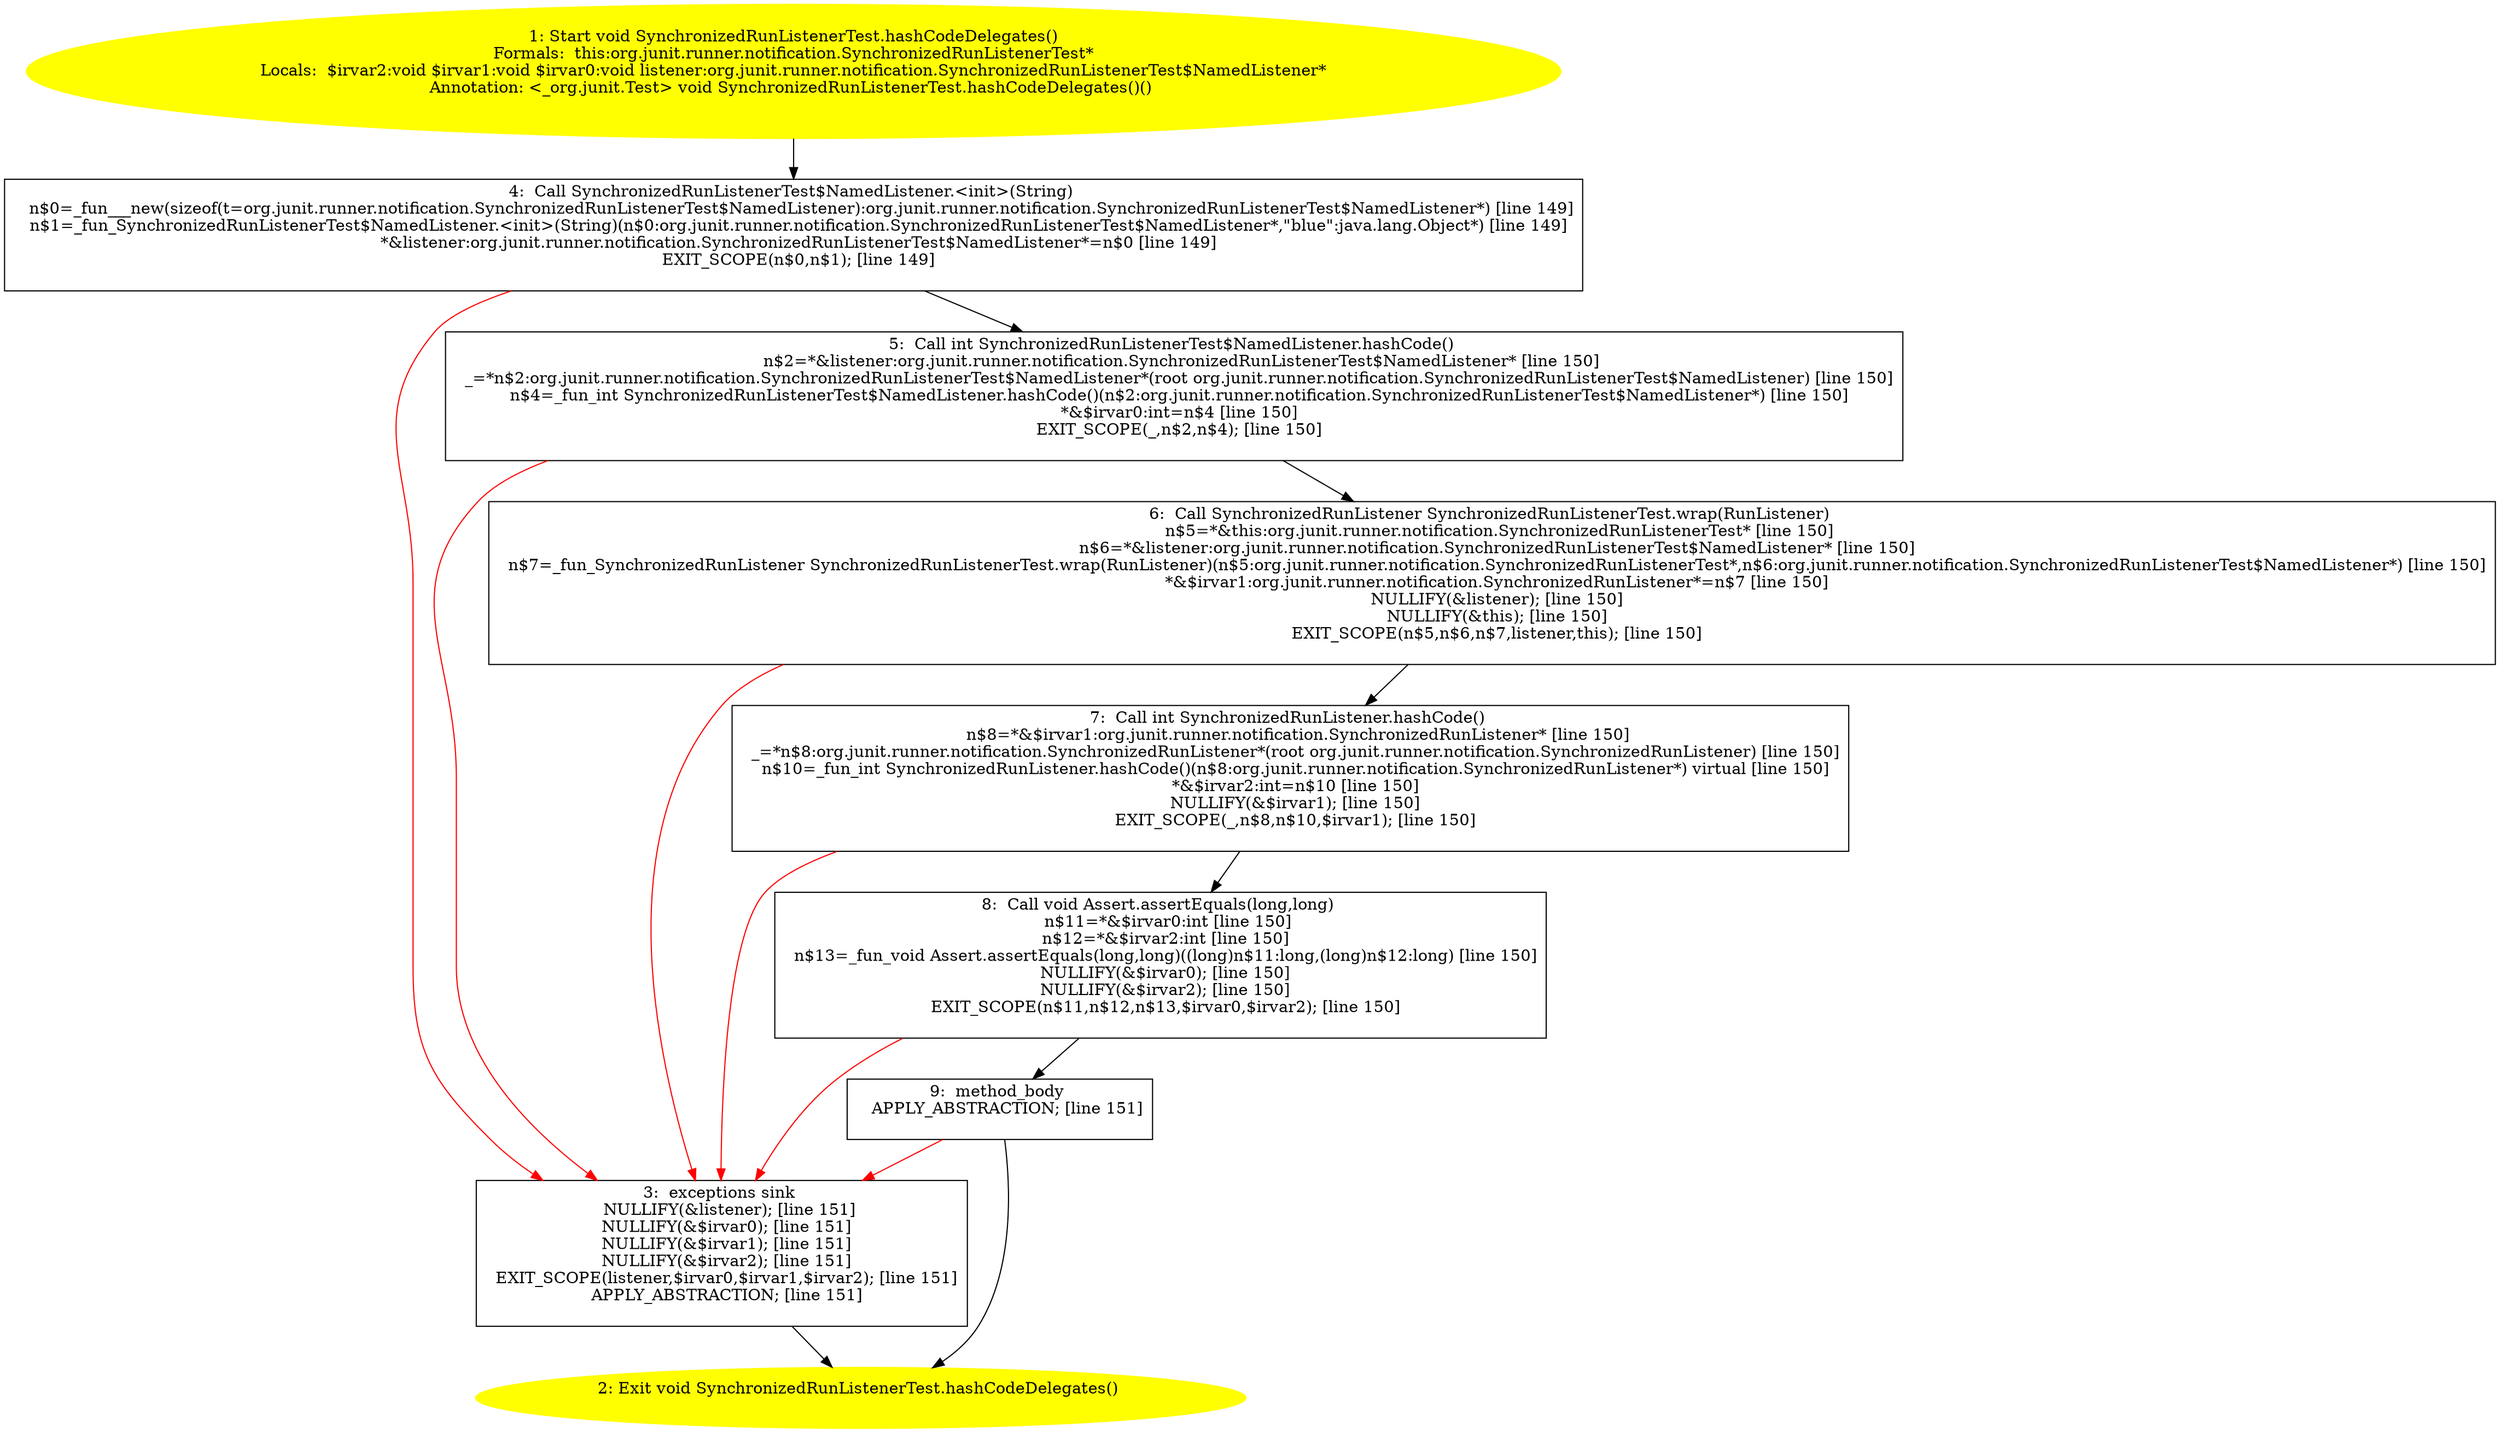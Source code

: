 /* @generated */
digraph cfg {
"org.junit.runner.notification.SynchronizedRunListenerTest.hashCodeDelegates():void.8a33ca58ebeba88de21d414ef768116e_1" [label="1: Start void SynchronizedRunListenerTest.hashCodeDelegates()\nFormals:  this:org.junit.runner.notification.SynchronizedRunListenerTest*\nLocals:  $irvar2:void $irvar1:void $irvar0:void listener:org.junit.runner.notification.SynchronizedRunListenerTest$NamedListener*\nAnnotation: <_org.junit.Test> void SynchronizedRunListenerTest.hashCodeDelegates()() \n  " color=yellow style=filled]
	

	 "org.junit.runner.notification.SynchronizedRunListenerTest.hashCodeDelegates():void.8a33ca58ebeba88de21d414ef768116e_1" -> "org.junit.runner.notification.SynchronizedRunListenerTest.hashCodeDelegates():void.8a33ca58ebeba88de21d414ef768116e_4" ;
"org.junit.runner.notification.SynchronizedRunListenerTest.hashCodeDelegates():void.8a33ca58ebeba88de21d414ef768116e_2" [label="2: Exit void SynchronizedRunListenerTest.hashCodeDelegates() \n  " color=yellow style=filled]
	

"org.junit.runner.notification.SynchronizedRunListenerTest.hashCodeDelegates():void.8a33ca58ebeba88de21d414ef768116e_3" [label="3:  exceptions sink \n   NULLIFY(&listener); [line 151]\n  NULLIFY(&$irvar0); [line 151]\n  NULLIFY(&$irvar1); [line 151]\n  NULLIFY(&$irvar2); [line 151]\n  EXIT_SCOPE(listener,$irvar0,$irvar1,$irvar2); [line 151]\n  APPLY_ABSTRACTION; [line 151]\n " shape="box"]
	

	 "org.junit.runner.notification.SynchronizedRunListenerTest.hashCodeDelegates():void.8a33ca58ebeba88de21d414ef768116e_3" -> "org.junit.runner.notification.SynchronizedRunListenerTest.hashCodeDelegates():void.8a33ca58ebeba88de21d414ef768116e_2" ;
"org.junit.runner.notification.SynchronizedRunListenerTest.hashCodeDelegates():void.8a33ca58ebeba88de21d414ef768116e_4" [label="4:  Call SynchronizedRunListenerTest$NamedListener.<init>(String) \n   n$0=_fun___new(sizeof(t=org.junit.runner.notification.SynchronizedRunListenerTest$NamedListener):org.junit.runner.notification.SynchronizedRunListenerTest$NamedListener*) [line 149]\n  n$1=_fun_SynchronizedRunListenerTest$NamedListener.<init>(String)(n$0:org.junit.runner.notification.SynchronizedRunListenerTest$NamedListener*,\"blue\":java.lang.Object*) [line 149]\n  *&listener:org.junit.runner.notification.SynchronizedRunListenerTest$NamedListener*=n$0 [line 149]\n  EXIT_SCOPE(n$0,n$1); [line 149]\n " shape="box"]
	

	 "org.junit.runner.notification.SynchronizedRunListenerTest.hashCodeDelegates():void.8a33ca58ebeba88de21d414ef768116e_4" -> "org.junit.runner.notification.SynchronizedRunListenerTest.hashCodeDelegates():void.8a33ca58ebeba88de21d414ef768116e_5" ;
	 "org.junit.runner.notification.SynchronizedRunListenerTest.hashCodeDelegates():void.8a33ca58ebeba88de21d414ef768116e_4" -> "org.junit.runner.notification.SynchronizedRunListenerTest.hashCodeDelegates():void.8a33ca58ebeba88de21d414ef768116e_3" [color="red" ];
"org.junit.runner.notification.SynchronizedRunListenerTest.hashCodeDelegates():void.8a33ca58ebeba88de21d414ef768116e_5" [label="5:  Call int SynchronizedRunListenerTest$NamedListener.hashCode() \n   n$2=*&listener:org.junit.runner.notification.SynchronizedRunListenerTest$NamedListener* [line 150]\n  _=*n$2:org.junit.runner.notification.SynchronizedRunListenerTest$NamedListener*(root org.junit.runner.notification.SynchronizedRunListenerTest$NamedListener) [line 150]\n  n$4=_fun_int SynchronizedRunListenerTest$NamedListener.hashCode()(n$2:org.junit.runner.notification.SynchronizedRunListenerTest$NamedListener*) [line 150]\n  *&$irvar0:int=n$4 [line 150]\n  EXIT_SCOPE(_,n$2,n$4); [line 150]\n " shape="box"]
	

	 "org.junit.runner.notification.SynchronizedRunListenerTest.hashCodeDelegates():void.8a33ca58ebeba88de21d414ef768116e_5" -> "org.junit.runner.notification.SynchronizedRunListenerTest.hashCodeDelegates():void.8a33ca58ebeba88de21d414ef768116e_6" ;
	 "org.junit.runner.notification.SynchronizedRunListenerTest.hashCodeDelegates():void.8a33ca58ebeba88de21d414ef768116e_5" -> "org.junit.runner.notification.SynchronizedRunListenerTest.hashCodeDelegates():void.8a33ca58ebeba88de21d414ef768116e_3" [color="red" ];
"org.junit.runner.notification.SynchronizedRunListenerTest.hashCodeDelegates():void.8a33ca58ebeba88de21d414ef768116e_6" [label="6:  Call SynchronizedRunListener SynchronizedRunListenerTest.wrap(RunListener) \n   n$5=*&this:org.junit.runner.notification.SynchronizedRunListenerTest* [line 150]\n  n$6=*&listener:org.junit.runner.notification.SynchronizedRunListenerTest$NamedListener* [line 150]\n  n$7=_fun_SynchronizedRunListener SynchronizedRunListenerTest.wrap(RunListener)(n$5:org.junit.runner.notification.SynchronizedRunListenerTest*,n$6:org.junit.runner.notification.SynchronizedRunListenerTest$NamedListener*) [line 150]\n  *&$irvar1:org.junit.runner.notification.SynchronizedRunListener*=n$7 [line 150]\n  NULLIFY(&listener); [line 150]\n  NULLIFY(&this); [line 150]\n  EXIT_SCOPE(n$5,n$6,n$7,listener,this); [line 150]\n " shape="box"]
	

	 "org.junit.runner.notification.SynchronizedRunListenerTest.hashCodeDelegates():void.8a33ca58ebeba88de21d414ef768116e_6" -> "org.junit.runner.notification.SynchronizedRunListenerTest.hashCodeDelegates():void.8a33ca58ebeba88de21d414ef768116e_7" ;
	 "org.junit.runner.notification.SynchronizedRunListenerTest.hashCodeDelegates():void.8a33ca58ebeba88de21d414ef768116e_6" -> "org.junit.runner.notification.SynchronizedRunListenerTest.hashCodeDelegates():void.8a33ca58ebeba88de21d414ef768116e_3" [color="red" ];
"org.junit.runner.notification.SynchronizedRunListenerTest.hashCodeDelegates():void.8a33ca58ebeba88de21d414ef768116e_7" [label="7:  Call int SynchronizedRunListener.hashCode() \n   n$8=*&$irvar1:org.junit.runner.notification.SynchronizedRunListener* [line 150]\n  _=*n$8:org.junit.runner.notification.SynchronizedRunListener*(root org.junit.runner.notification.SynchronizedRunListener) [line 150]\n  n$10=_fun_int SynchronizedRunListener.hashCode()(n$8:org.junit.runner.notification.SynchronizedRunListener*) virtual [line 150]\n  *&$irvar2:int=n$10 [line 150]\n  NULLIFY(&$irvar1); [line 150]\n  EXIT_SCOPE(_,n$8,n$10,$irvar1); [line 150]\n " shape="box"]
	

	 "org.junit.runner.notification.SynchronizedRunListenerTest.hashCodeDelegates():void.8a33ca58ebeba88de21d414ef768116e_7" -> "org.junit.runner.notification.SynchronizedRunListenerTest.hashCodeDelegates():void.8a33ca58ebeba88de21d414ef768116e_8" ;
	 "org.junit.runner.notification.SynchronizedRunListenerTest.hashCodeDelegates():void.8a33ca58ebeba88de21d414ef768116e_7" -> "org.junit.runner.notification.SynchronizedRunListenerTest.hashCodeDelegates():void.8a33ca58ebeba88de21d414ef768116e_3" [color="red" ];
"org.junit.runner.notification.SynchronizedRunListenerTest.hashCodeDelegates():void.8a33ca58ebeba88de21d414ef768116e_8" [label="8:  Call void Assert.assertEquals(long,long) \n   n$11=*&$irvar0:int [line 150]\n  n$12=*&$irvar2:int [line 150]\n  n$13=_fun_void Assert.assertEquals(long,long)((long)n$11:long,(long)n$12:long) [line 150]\n  NULLIFY(&$irvar0); [line 150]\n  NULLIFY(&$irvar2); [line 150]\n  EXIT_SCOPE(n$11,n$12,n$13,$irvar0,$irvar2); [line 150]\n " shape="box"]
	

	 "org.junit.runner.notification.SynchronizedRunListenerTest.hashCodeDelegates():void.8a33ca58ebeba88de21d414ef768116e_8" -> "org.junit.runner.notification.SynchronizedRunListenerTest.hashCodeDelegates():void.8a33ca58ebeba88de21d414ef768116e_9" ;
	 "org.junit.runner.notification.SynchronizedRunListenerTest.hashCodeDelegates():void.8a33ca58ebeba88de21d414ef768116e_8" -> "org.junit.runner.notification.SynchronizedRunListenerTest.hashCodeDelegates():void.8a33ca58ebeba88de21d414ef768116e_3" [color="red" ];
"org.junit.runner.notification.SynchronizedRunListenerTest.hashCodeDelegates():void.8a33ca58ebeba88de21d414ef768116e_9" [label="9:  method_body \n   APPLY_ABSTRACTION; [line 151]\n " shape="box"]
	

	 "org.junit.runner.notification.SynchronizedRunListenerTest.hashCodeDelegates():void.8a33ca58ebeba88de21d414ef768116e_9" -> "org.junit.runner.notification.SynchronizedRunListenerTest.hashCodeDelegates():void.8a33ca58ebeba88de21d414ef768116e_2" ;
	 "org.junit.runner.notification.SynchronizedRunListenerTest.hashCodeDelegates():void.8a33ca58ebeba88de21d414ef768116e_9" -> "org.junit.runner.notification.SynchronizedRunListenerTest.hashCodeDelegates():void.8a33ca58ebeba88de21d414ef768116e_3" [color="red" ];
}
